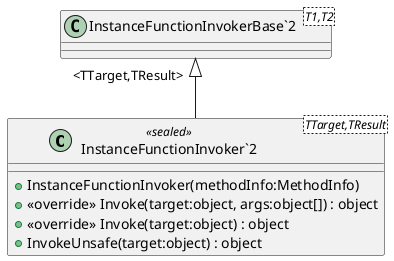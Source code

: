 @startuml
class "InstanceFunctionInvoker`2"<TTarget,TResult> <<sealed>> {
    + InstanceFunctionInvoker(methodInfo:MethodInfo)
    + <<override>> Invoke(target:object, args:object[]) : object
    + <<override>> Invoke(target:object) : object
    + InvokeUnsafe(target:object) : object
}
class "InstanceFunctionInvokerBase`2"<T1,T2> {
}
"InstanceFunctionInvokerBase`2" "<TTarget,TResult>" <|-- "InstanceFunctionInvoker`2"
@enduml
